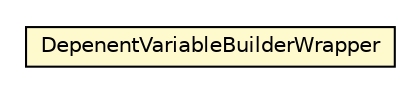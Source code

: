 #!/usr/local/bin/dot
#
# Class diagram 
# Generated by UMLGraph version 5.1 (http://www.umlgraph.org/)
#

digraph G {
	edge [fontname="Helvetica",fontsize=10,labelfontname="Helvetica",labelfontsize=10];
	node [fontname="Helvetica",fontsize=10,shape=plaintext];
	nodesep=0.25;
	ranksep=0.5;
	// org.androidtransfuse.gen.variableBuilder.InjectionBindingBuilder.DependencyBindingBuilder.DepenentVariableBuilderWrapper
	c78236 [label=<<table title="org.androidtransfuse.gen.variableBuilder.InjectionBindingBuilder.DependencyBindingBuilder.DepenentVariableBuilderWrapper" border="0" cellborder="1" cellspacing="0" cellpadding="2" port="p" bgcolor="lemonChiffon" href="./InjectionBindingBuilder.DependencyBindingBuilder.DepenentVariableBuilderWrapper.html">
		<tr><td><table border="0" cellspacing="0" cellpadding="1">
<tr><td align="center" balign="center"> DepenentVariableBuilderWrapper </td></tr>
		</table></td></tr>
		</table>>, fontname="Helvetica", fontcolor="black", fontsize=10.0];
}

